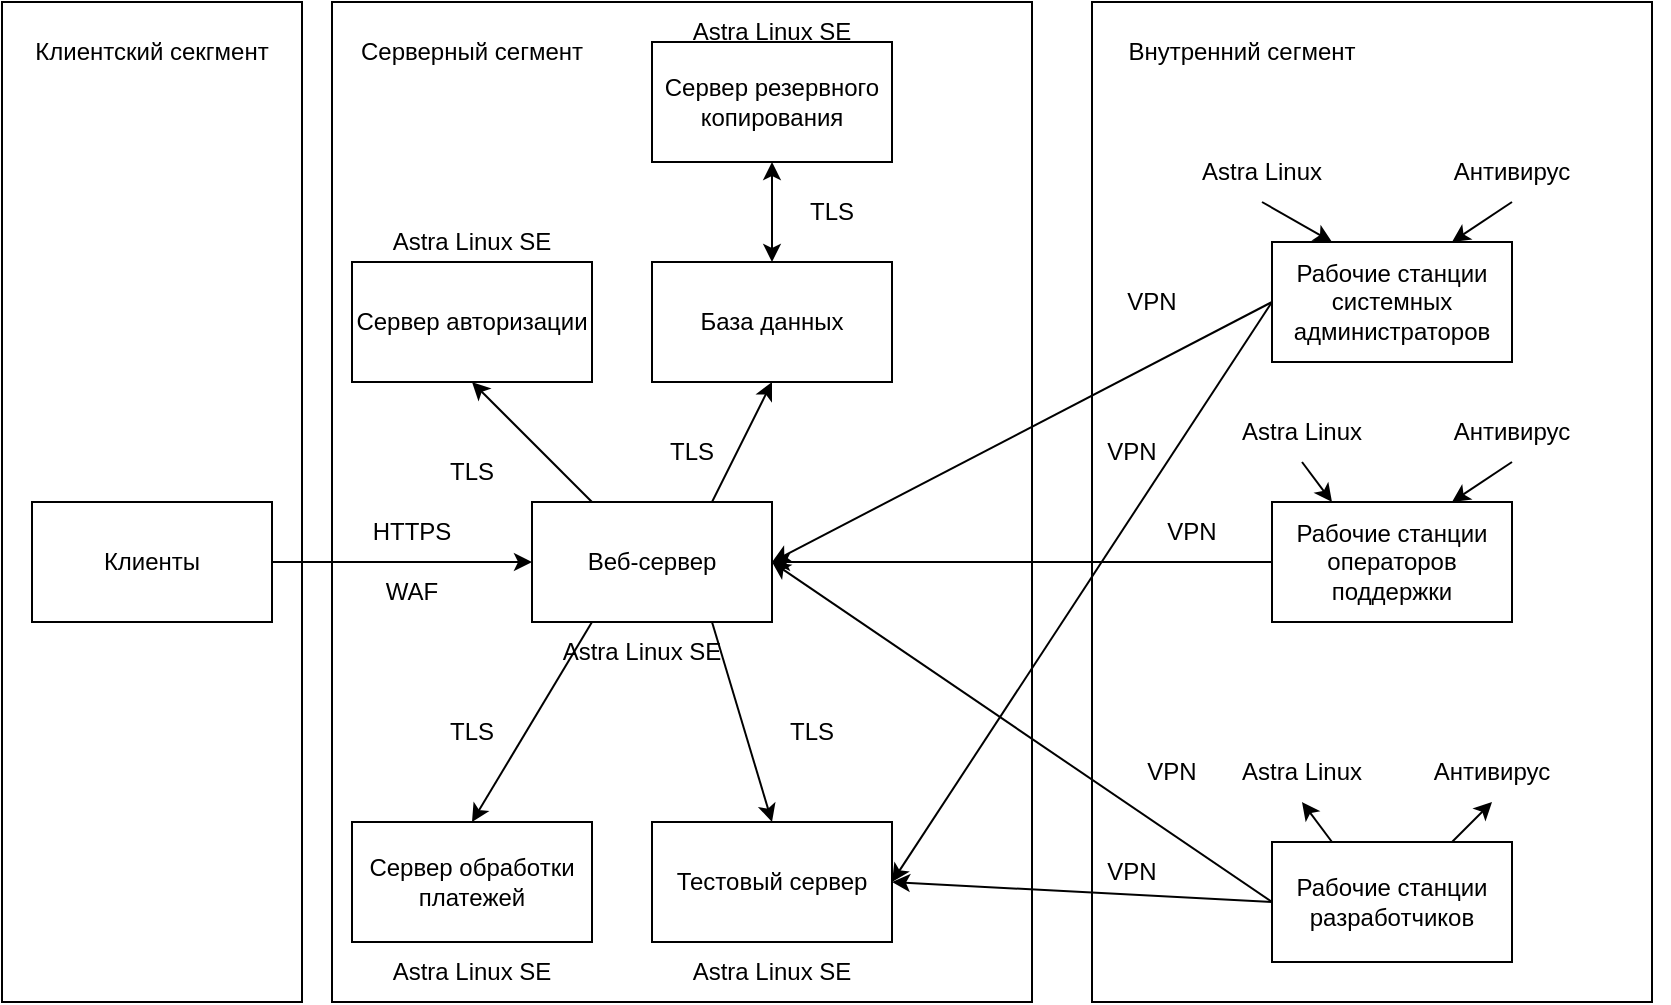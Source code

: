 <mxfile version="25.0.2">
  <diagram name="Page-1" id="DPpSvgDWmiRNpfNvRTeG">
    <mxGraphModel dx="1674" dy="836" grid="1" gridSize="10" guides="1" tooltips="1" connect="1" arrows="1" fold="1" page="1" pageScale="1" pageWidth="850" pageHeight="1100" math="0" shadow="0">
      <root>
        <mxCell id="0" />
        <mxCell id="1" parent="0" />
        <mxCell id="2T1rfGf20-nbPRQxABxQ-25" value="" style="rounded=0;whiteSpace=wrap;html=1;" vertex="1" parent="1">
          <mxGeometry x="550" y="140" width="280" height="500" as="geometry" />
        </mxCell>
        <mxCell id="2T1rfGf20-nbPRQxABxQ-24" value="" style="rounded=0;whiteSpace=wrap;html=1;" vertex="1" parent="1">
          <mxGeometry x="170" y="140" width="350" height="500" as="geometry" />
        </mxCell>
        <mxCell id="2T1rfGf20-nbPRQxABxQ-22" value="" style="rounded=0;whiteSpace=wrap;html=1;" vertex="1" parent="1">
          <mxGeometry x="5" y="140" width="150" height="500" as="geometry" />
        </mxCell>
        <mxCell id="2T1rfGf20-nbPRQxABxQ-1" value="Клиенты" style="rounded=0;whiteSpace=wrap;html=1;" vertex="1" parent="1">
          <mxGeometry x="20" y="390" width="120" height="60" as="geometry" />
        </mxCell>
        <mxCell id="2T1rfGf20-nbPRQxABxQ-2" value="Веб-сервер" style="rounded=0;whiteSpace=wrap;html=1;" vertex="1" parent="1">
          <mxGeometry x="270" y="390" width="120" height="60" as="geometry" />
        </mxCell>
        <mxCell id="2T1rfGf20-nbPRQxABxQ-3" value="Сервер авторизации" style="rounded=0;whiteSpace=wrap;html=1;" vertex="1" parent="1">
          <mxGeometry x="180" y="270" width="120" height="60" as="geometry" />
        </mxCell>
        <mxCell id="2T1rfGf20-nbPRQxABxQ-4" value="Сервер обработки платежей" style="rounded=0;whiteSpace=wrap;html=1;" vertex="1" parent="1">
          <mxGeometry x="180" y="550" width="120" height="60" as="geometry" />
        </mxCell>
        <mxCell id="2T1rfGf20-nbPRQxABxQ-5" value="База данных" style="rounded=0;whiteSpace=wrap;html=1;" vertex="1" parent="1">
          <mxGeometry x="330" y="270" width="120" height="60" as="geometry" />
        </mxCell>
        <mxCell id="2T1rfGf20-nbPRQxABxQ-6" value="Сервер резервного копирования" style="rounded=0;whiteSpace=wrap;html=1;" vertex="1" parent="1">
          <mxGeometry x="330" y="160" width="120" height="60" as="geometry" />
        </mxCell>
        <mxCell id="2T1rfGf20-nbPRQxABxQ-7" value="Рабочие станции операторов поддержки" style="rounded=0;whiteSpace=wrap;html=1;" vertex="1" parent="1">
          <mxGeometry x="640" y="390" width="120" height="60" as="geometry" />
        </mxCell>
        <mxCell id="2T1rfGf20-nbPRQxABxQ-8" value="Рабочие станции разработчиков" style="rounded=0;whiteSpace=wrap;html=1;" vertex="1" parent="1">
          <mxGeometry x="640" y="560" width="120" height="60" as="geometry" />
        </mxCell>
        <mxCell id="2T1rfGf20-nbPRQxABxQ-9" value="Рабочие станции системных администраторов" style="rounded=0;whiteSpace=wrap;html=1;" vertex="1" parent="1">
          <mxGeometry x="640" y="260" width="120" height="60" as="geometry" />
        </mxCell>
        <mxCell id="2T1rfGf20-nbPRQxABxQ-10" value="" style="endArrow=classic;html=1;rounded=0;exitX=1;exitY=0.5;exitDx=0;exitDy=0;entryX=0;entryY=0.5;entryDx=0;entryDy=0;" edge="1" parent="1" source="2T1rfGf20-nbPRQxABxQ-1" target="2T1rfGf20-nbPRQxABxQ-2">
          <mxGeometry width="50" height="50" relative="1" as="geometry">
            <mxPoint x="310" y="380" as="sourcePoint" />
            <mxPoint x="360" y="330" as="targetPoint" />
          </mxGeometry>
        </mxCell>
        <mxCell id="2T1rfGf20-nbPRQxABxQ-11" value="" style="endArrow=classic;html=1;rounded=0;exitX=0.25;exitY=0;exitDx=0;exitDy=0;entryX=0.5;entryY=1;entryDx=0;entryDy=0;" edge="1" parent="1" source="2T1rfGf20-nbPRQxABxQ-2" target="2T1rfGf20-nbPRQxABxQ-3">
          <mxGeometry width="50" height="50" relative="1" as="geometry">
            <mxPoint x="300" y="380" as="sourcePoint" />
            <mxPoint x="350" y="330" as="targetPoint" />
          </mxGeometry>
        </mxCell>
        <mxCell id="2T1rfGf20-nbPRQxABxQ-12" value="" style="endArrow=classic;html=1;rounded=0;exitX=0.75;exitY=0;exitDx=0;exitDy=0;entryX=0.5;entryY=1;entryDx=0;entryDy=0;" edge="1" parent="1" source="2T1rfGf20-nbPRQxABxQ-2" target="2T1rfGf20-nbPRQxABxQ-5">
          <mxGeometry width="50" height="50" relative="1" as="geometry">
            <mxPoint x="420" y="380" as="sourcePoint" />
            <mxPoint x="470" y="330" as="targetPoint" />
          </mxGeometry>
        </mxCell>
        <mxCell id="2T1rfGf20-nbPRQxABxQ-13" value="" style="endArrow=classic;html=1;rounded=0;entryX=0.5;entryY=0;entryDx=0;entryDy=0;exitX=0.25;exitY=1;exitDx=0;exitDy=0;" edge="1" parent="1" source="2T1rfGf20-nbPRQxABxQ-2" target="2T1rfGf20-nbPRQxABxQ-4">
          <mxGeometry width="50" height="50" relative="1" as="geometry">
            <mxPoint x="370" y="490" as="sourcePoint" />
            <mxPoint x="320" y="470" as="targetPoint" />
          </mxGeometry>
        </mxCell>
        <mxCell id="2T1rfGf20-nbPRQxABxQ-14" value="" style="endArrow=classic;startArrow=classic;html=1;rounded=0;exitX=0.5;exitY=0;exitDx=0;exitDy=0;entryX=0.5;entryY=1;entryDx=0;entryDy=0;" edge="1" parent="1" source="2T1rfGf20-nbPRQxABxQ-5" target="2T1rfGf20-nbPRQxABxQ-6">
          <mxGeometry width="50" height="50" relative="1" as="geometry">
            <mxPoint x="530" y="470" as="sourcePoint" />
            <mxPoint x="600.711" y="420" as="targetPoint" />
          </mxGeometry>
        </mxCell>
        <mxCell id="2T1rfGf20-nbPRQxABxQ-15" value="Тестовый сервер" style="rounded=0;whiteSpace=wrap;html=1;" vertex="1" parent="1">
          <mxGeometry x="330" y="550" width="120" height="60" as="geometry" />
        </mxCell>
        <mxCell id="2T1rfGf20-nbPRQxABxQ-16" value="" style="endArrow=classic;html=1;rounded=0;entryX=0.5;entryY=0;entryDx=0;entryDy=0;" edge="1" parent="1" target="2T1rfGf20-nbPRQxABxQ-15">
          <mxGeometry width="50" height="50" relative="1" as="geometry">
            <mxPoint x="360" y="450" as="sourcePoint" />
            <mxPoint x="310" y="470" as="targetPoint" />
          </mxGeometry>
        </mxCell>
        <mxCell id="2T1rfGf20-nbPRQxABxQ-17" value="" style="endArrow=classic;html=1;rounded=0;exitX=0;exitY=0.5;exitDx=0;exitDy=0;entryX=1;entryY=0.5;entryDx=0;entryDy=0;" edge="1" parent="1" source="2T1rfGf20-nbPRQxABxQ-7" target="2T1rfGf20-nbPRQxABxQ-2">
          <mxGeometry width="50" height="50" relative="1" as="geometry">
            <mxPoint x="210" y="660" as="sourcePoint" />
            <mxPoint x="260" y="610" as="targetPoint" />
          </mxGeometry>
        </mxCell>
        <mxCell id="2T1rfGf20-nbPRQxABxQ-18" value="" style="endArrow=classic;html=1;rounded=0;exitX=0;exitY=0.5;exitDx=0;exitDy=0;entryX=1;entryY=0.5;entryDx=0;entryDy=0;" edge="1" parent="1" source="2T1rfGf20-nbPRQxABxQ-8" target="2T1rfGf20-nbPRQxABxQ-15">
          <mxGeometry width="50" height="50" relative="1" as="geometry">
            <mxPoint x="150" y="640" as="sourcePoint" />
            <mxPoint x="200" y="590" as="targetPoint" />
          </mxGeometry>
        </mxCell>
        <mxCell id="2T1rfGf20-nbPRQxABxQ-19" value="" style="endArrow=classic;html=1;rounded=0;exitX=0;exitY=0.5;exitDx=0;exitDy=0;entryX=1;entryY=0.5;entryDx=0;entryDy=0;" edge="1" parent="1" source="2T1rfGf20-nbPRQxABxQ-8" target="2T1rfGf20-nbPRQxABxQ-2">
          <mxGeometry width="50" height="50" relative="1" as="geometry">
            <mxPoint x="550" y="530" as="sourcePoint" />
            <mxPoint x="600" y="480" as="targetPoint" />
          </mxGeometry>
        </mxCell>
        <mxCell id="2T1rfGf20-nbPRQxABxQ-20" value="" style="endArrow=classic;html=1;rounded=0;exitX=0;exitY=0.5;exitDx=0;exitDy=0;entryX=1;entryY=0.5;entryDx=0;entryDy=0;" edge="1" parent="1" source="2T1rfGf20-nbPRQxABxQ-9" target="2T1rfGf20-nbPRQxABxQ-2">
          <mxGeometry width="50" height="50" relative="1" as="geometry">
            <mxPoint x="550" y="520" as="sourcePoint" />
            <mxPoint x="600" y="470" as="targetPoint" />
          </mxGeometry>
        </mxCell>
        <mxCell id="2T1rfGf20-nbPRQxABxQ-21" value="" style="endArrow=classic;html=1;rounded=0;exitX=0;exitY=0.5;exitDx=0;exitDy=0;entryX=1;entryY=0.5;entryDx=0;entryDy=0;" edge="1" parent="1" source="2T1rfGf20-nbPRQxABxQ-9" target="2T1rfGf20-nbPRQxABxQ-15">
          <mxGeometry width="50" height="50" relative="1" as="geometry">
            <mxPoint x="600" y="540" as="sourcePoint" />
            <mxPoint x="650" y="490" as="targetPoint" />
          </mxGeometry>
        </mxCell>
        <mxCell id="2T1rfGf20-nbPRQxABxQ-26" value="Клиентский секгмент" style="text;html=1;align=center;verticalAlign=middle;whiteSpace=wrap;rounded=0;" vertex="1" parent="1">
          <mxGeometry x="15" y="150" width="130" height="30" as="geometry" />
        </mxCell>
        <mxCell id="2T1rfGf20-nbPRQxABxQ-27" value="Серверный сегмент" style="text;html=1;align=center;verticalAlign=middle;whiteSpace=wrap;rounded=0;" vertex="1" parent="1">
          <mxGeometry x="175" y="150" width="130" height="30" as="geometry" />
        </mxCell>
        <mxCell id="2T1rfGf20-nbPRQxABxQ-28" value="Внутренний сегмент" style="text;html=1;align=center;verticalAlign=middle;whiteSpace=wrap;rounded=0;" vertex="1" parent="1">
          <mxGeometry x="560" y="150" width="130" height="30" as="geometry" />
        </mxCell>
        <mxCell id="2T1rfGf20-nbPRQxABxQ-29" value="Astra Linux" style="text;html=1;align=center;verticalAlign=middle;whiteSpace=wrap;rounded=0;" vertex="1" parent="1">
          <mxGeometry x="600" y="210" width="70" height="30" as="geometry" />
        </mxCell>
        <mxCell id="2T1rfGf20-nbPRQxABxQ-30" value="Антивирус" style="text;html=1;align=center;verticalAlign=middle;whiteSpace=wrap;rounded=0;" vertex="1" parent="1">
          <mxGeometry x="730" y="210" width="60" height="30" as="geometry" />
        </mxCell>
        <mxCell id="2T1rfGf20-nbPRQxABxQ-31" value="" style="endArrow=classic;html=1;rounded=0;exitX=0.5;exitY=1;exitDx=0;exitDy=0;entryX=0.75;entryY=0;entryDx=0;entryDy=0;" edge="1" parent="1" source="2T1rfGf20-nbPRQxABxQ-30" target="2T1rfGf20-nbPRQxABxQ-9">
          <mxGeometry width="50" height="50" relative="1" as="geometry">
            <mxPoint x="820" y="330" as="sourcePoint" />
            <mxPoint x="870" y="280" as="targetPoint" />
          </mxGeometry>
        </mxCell>
        <mxCell id="2T1rfGf20-nbPRQxABxQ-32" value="" style="endArrow=classic;html=1;rounded=0;exitX=0.5;exitY=1;exitDx=0;exitDy=0;entryX=0.25;entryY=0;entryDx=0;entryDy=0;" edge="1" parent="1" source="2T1rfGf20-nbPRQxABxQ-29" target="2T1rfGf20-nbPRQxABxQ-9">
          <mxGeometry width="50" height="50" relative="1" as="geometry">
            <mxPoint x="650" y="290" as="sourcePoint" />
            <mxPoint x="700" y="240" as="targetPoint" />
          </mxGeometry>
        </mxCell>
        <mxCell id="2T1rfGf20-nbPRQxABxQ-33" value="Astra Linux" style="text;html=1;align=center;verticalAlign=middle;whiteSpace=wrap;rounded=0;" vertex="1" parent="1">
          <mxGeometry x="620" y="340" width="70" height="30" as="geometry" />
        </mxCell>
        <mxCell id="2T1rfGf20-nbPRQxABxQ-34" value="Антивирус" style="text;html=1;align=center;verticalAlign=middle;whiteSpace=wrap;rounded=0;" vertex="1" parent="1">
          <mxGeometry x="730" y="340" width="60" height="30" as="geometry" />
        </mxCell>
        <mxCell id="2T1rfGf20-nbPRQxABxQ-35" value="Astra Linux" style="text;html=1;align=center;verticalAlign=middle;whiteSpace=wrap;rounded=0;" vertex="1" parent="1">
          <mxGeometry x="620" y="510" width="70" height="30" as="geometry" />
        </mxCell>
        <mxCell id="2T1rfGf20-nbPRQxABxQ-36" value="Антивирус" style="text;html=1;align=center;verticalAlign=middle;whiteSpace=wrap;rounded=0;" vertex="1" parent="1">
          <mxGeometry x="720" y="510" width="60" height="30" as="geometry" />
        </mxCell>
        <mxCell id="2T1rfGf20-nbPRQxABxQ-37" value="" style="endArrow=classic;html=1;rounded=0;exitX=0.5;exitY=1;exitDx=0;exitDy=0;entryX=0.25;entryY=0;entryDx=0;entryDy=0;" edge="1" parent="1" source="2T1rfGf20-nbPRQxABxQ-33" target="2T1rfGf20-nbPRQxABxQ-7">
          <mxGeometry width="50" height="50" relative="1" as="geometry">
            <mxPoint x="690" y="430" as="sourcePoint" />
            <mxPoint x="740" y="380" as="targetPoint" />
          </mxGeometry>
        </mxCell>
        <mxCell id="2T1rfGf20-nbPRQxABxQ-38" value="" style="endArrow=classic;html=1;rounded=0;" edge="1" parent="1" source="2T1rfGf20-nbPRQxABxQ-25">
          <mxGeometry width="50" height="50" relative="1" as="geometry">
            <mxPoint x="780" y="420" as="sourcePoint" />
            <mxPoint x="830" y="370" as="targetPoint" />
          </mxGeometry>
        </mxCell>
        <mxCell id="2T1rfGf20-nbPRQxABxQ-39" value="" style="endArrow=classic;html=1;rounded=0;exitX=0.5;exitY=1;exitDx=0;exitDy=0;entryX=0.75;entryY=0;entryDx=0;entryDy=0;" edge="1" parent="1" source="2T1rfGf20-nbPRQxABxQ-34" target="2T1rfGf20-nbPRQxABxQ-7">
          <mxGeometry width="50" height="50" relative="1" as="geometry">
            <mxPoint x="780" y="430" as="sourcePoint" />
            <mxPoint x="830" y="380" as="targetPoint" />
          </mxGeometry>
        </mxCell>
        <mxCell id="2T1rfGf20-nbPRQxABxQ-40" value="" style="endArrow=classic;html=1;rounded=0;exitX=0.25;exitY=0;exitDx=0;exitDy=0;entryX=0.5;entryY=1;entryDx=0;entryDy=0;" edge="1" parent="1" source="2T1rfGf20-nbPRQxABxQ-8" target="2T1rfGf20-nbPRQxABxQ-35">
          <mxGeometry width="50" height="50" relative="1" as="geometry">
            <mxPoint x="690" y="570" as="sourcePoint" />
            <mxPoint x="740" y="520" as="targetPoint" />
          </mxGeometry>
        </mxCell>
        <mxCell id="2T1rfGf20-nbPRQxABxQ-41" value="" style="endArrow=classic;html=1;rounded=0;exitX=0.75;exitY=0;exitDx=0;exitDy=0;entryX=0.5;entryY=1;entryDx=0;entryDy=0;" edge="1" parent="1" source="2T1rfGf20-nbPRQxABxQ-8" target="2T1rfGf20-nbPRQxABxQ-36">
          <mxGeometry width="50" height="50" relative="1" as="geometry">
            <mxPoint x="740" y="530" as="sourcePoint" />
            <mxPoint x="790" y="480" as="targetPoint" />
          </mxGeometry>
        </mxCell>
        <mxCell id="2T1rfGf20-nbPRQxABxQ-42" value="VPN" style="text;html=1;align=center;verticalAlign=middle;whiteSpace=wrap;rounded=0;" vertex="1" parent="1">
          <mxGeometry x="550" y="275" width="60" height="30" as="geometry" />
        </mxCell>
        <mxCell id="2T1rfGf20-nbPRQxABxQ-43" value="VPN" style="text;html=1;align=center;verticalAlign=middle;whiteSpace=wrap;rounded=0;" vertex="1" parent="1">
          <mxGeometry x="540" y="350" width="60" height="30" as="geometry" />
        </mxCell>
        <mxCell id="2T1rfGf20-nbPRQxABxQ-44" value="VPN" style="text;html=1;align=center;verticalAlign=middle;whiteSpace=wrap;rounded=0;" vertex="1" parent="1">
          <mxGeometry x="570" y="390" width="60" height="30" as="geometry" />
        </mxCell>
        <mxCell id="2T1rfGf20-nbPRQxABxQ-45" value="VPN" style="text;html=1;align=center;verticalAlign=middle;whiteSpace=wrap;rounded=0;" vertex="1" parent="1">
          <mxGeometry x="560" y="510" width="60" height="30" as="geometry" />
        </mxCell>
        <mxCell id="2T1rfGf20-nbPRQxABxQ-46" value="VPN" style="text;html=1;align=center;verticalAlign=middle;whiteSpace=wrap;rounded=0;" vertex="1" parent="1">
          <mxGeometry x="540" y="560" width="60" height="30" as="geometry" />
        </mxCell>
        <mxCell id="2T1rfGf20-nbPRQxABxQ-47" value="TLS" style="text;html=1;align=center;verticalAlign=middle;whiteSpace=wrap;rounded=0;" vertex="1" parent="1">
          <mxGeometry x="210" y="360" width="60" height="30" as="geometry" />
        </mxCell>
        <mxCell id="2T1rfGf20-nbPRQxABxQ-49" value="TLS" style="text;html=1;align=center;verticalAlign=middle;whiteSpace=wrap;rounded=0;" vertex="1" parent="1">
          <mxGeometry x="210" y="490" width="60" height="30" as="geometry" />
        </mxCell>
        <mxCell id="2T1rfGf20-nbPRQxABxQ-50" value="TLS" style="text;html=1;align=center;verticalAlign=middle;whiteSpace=wrap;rounded=0;" vertex="1" parent="1">
          <mxGeometry x="380" y="490" width="60" height="30" as="geometry" />
        </mxCell>
        <mxCell id="2T1rfGf20-nbPRQxABxQ-51" value="TLS" style="text;html=1;align=center;verticalAlign=middle;whiteSpace=wrap;rounded=0;" vertex="1" parent="1">
          <mxGeometry x="320" y="350" width="60" height="30" as="geometry" />
        </mxCell>
        <mxCell id="2T1rfGf20-nbPRQxABxQ-52" value="TLS" style="text;html=1;align=center;verticalAlign=middle;whiteSpace=wrap;rounded=0;" vertex="1" parent="1">
          <mxGeometry x="390" y="230" width="60" height="30" as="geometry" />
        </mxCell>
        <mxCell id="2T1rfGf20-nbPRQxABxQ-53" value="HTTPS" style="text;html=1;align=center;verticalAlign=middle;whiteSpace=wrap;rounded=0;" vertex="1" parent="1">
          <mxGeometry x="180" y="390" width="60" height="30" as="geometry" />
        </mxCell>
        <mxCell id="2T1rfGf20-nbPRQxABxQ-54" value="Astra Linux SE" style="text;html=1;align=center;verticalAlign=middle;whiteSpace=wrap;rounded=0;" vertex="1" parent="1">
          <mxGeometry x="280" y="450" width="90" height="30" as="geometry" />
        </mxCell>
        <mxCell id="2T1rfGf20-nbPRQxABxQ-55" value="Astra Linux SE" style="text;html=1;align=center;verticalAlign=middle;whiteSpace=wrap;rounded=0;" vertex="1" parent="1">
          <mxGeometry x="345" y="140" width="90" height="30" as="geometry" />
        </mxCell>
        <mxCell id="2T1rfGf20-nbPRQxABxQ-56" value="Astra Linux SE" style="text;html=1;align=center;verticalAlign=middle;whiteSpace=wrap;rounded=0;" vertex="1" parent="1">
          <mxGeometry x="195" y="610" width="90" height="30" as="geometry" />
        </mxCell>
        <mxCell id="2T1rfGf20-nbPRQxABxQ-57" value="Astra Linux SE" style="text;html=1;align=center;verticalAlign=middle;whiteSpace=wrap;rounded=0;" vertex="1" parent="1">
          <mxGeometry x="345" y="610" width="90" height="30" as="geometry" />
        </mxCell>
        <mxCell id="2T1rfGf20-nbPRQxABxQ-58" value="Astra Linux SE" style="text;html=1;align=center;verticalAlign=middle;whiteSpace=wrap;rounded=0;" vertex="1" parent="1">
          <mxGeometry x="195" y="245" width="90" height="30" as="geometry" />
        </mxCell>
        <mxCell id="2T1rfGf20-nbPRQxABxQ-60" value="WAF" style="text;html=1;align=center;verticalAlign=middle;whiteSpace=wrap;rounded=0;" vertex="1" parent="1">
          <mxGeometry x="180" y="420" width="60" height="30" as="geometry" />
        </mxCell>
      </root>
    </mxGraphModel>
  </diagram>
</mxfile>
